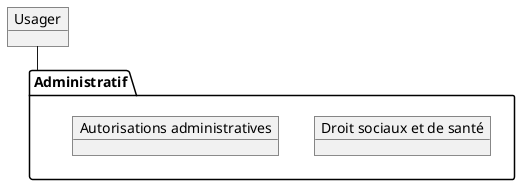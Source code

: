 @startuml

object Usager

package Administratif {
  object "Droit sociaux et de santé" as droit
  object "Autorisations administratives" as autorisation
}

Usager -- Administratif

@enduml
